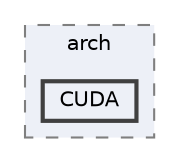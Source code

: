 digraph "nuli-avionics-flight-software/platformio_nuli_avionics_flight_software/include/Eigen/src/Core/arch/CUDA"
{
 // LATEX_PDF_SIZE
  bgcolor="transparent";
  edge [fontname=Helvetica,fontsize=10,labelfontname=Helvetica,labelfontsize=10];
  node [fontname=Helvetica,fontsize=10,shape=box,height=0.2,width=0.4];
  compound=true
  subgraph clusterdir_bd19d053d7f0455d951dd92572a22148 {
    graph [ bgcolor="#edf0f7", pencolor="grey50", label="arch", fontname=Helvetica,fontsize=10 style="filled,dashed", URL="dir_bd19d053d7f0455d951dd92572a22148.html",tooltip=""]
  dir_cecb68208cafd047237e36a7fdd434fc [label="CUDA", fillcolor="#edf0f7", color="grey25", style="filled,bold", URL="dir_cecb68208cafd047237e36a7fdd434fc.html",tooltip=""];
  }
}
